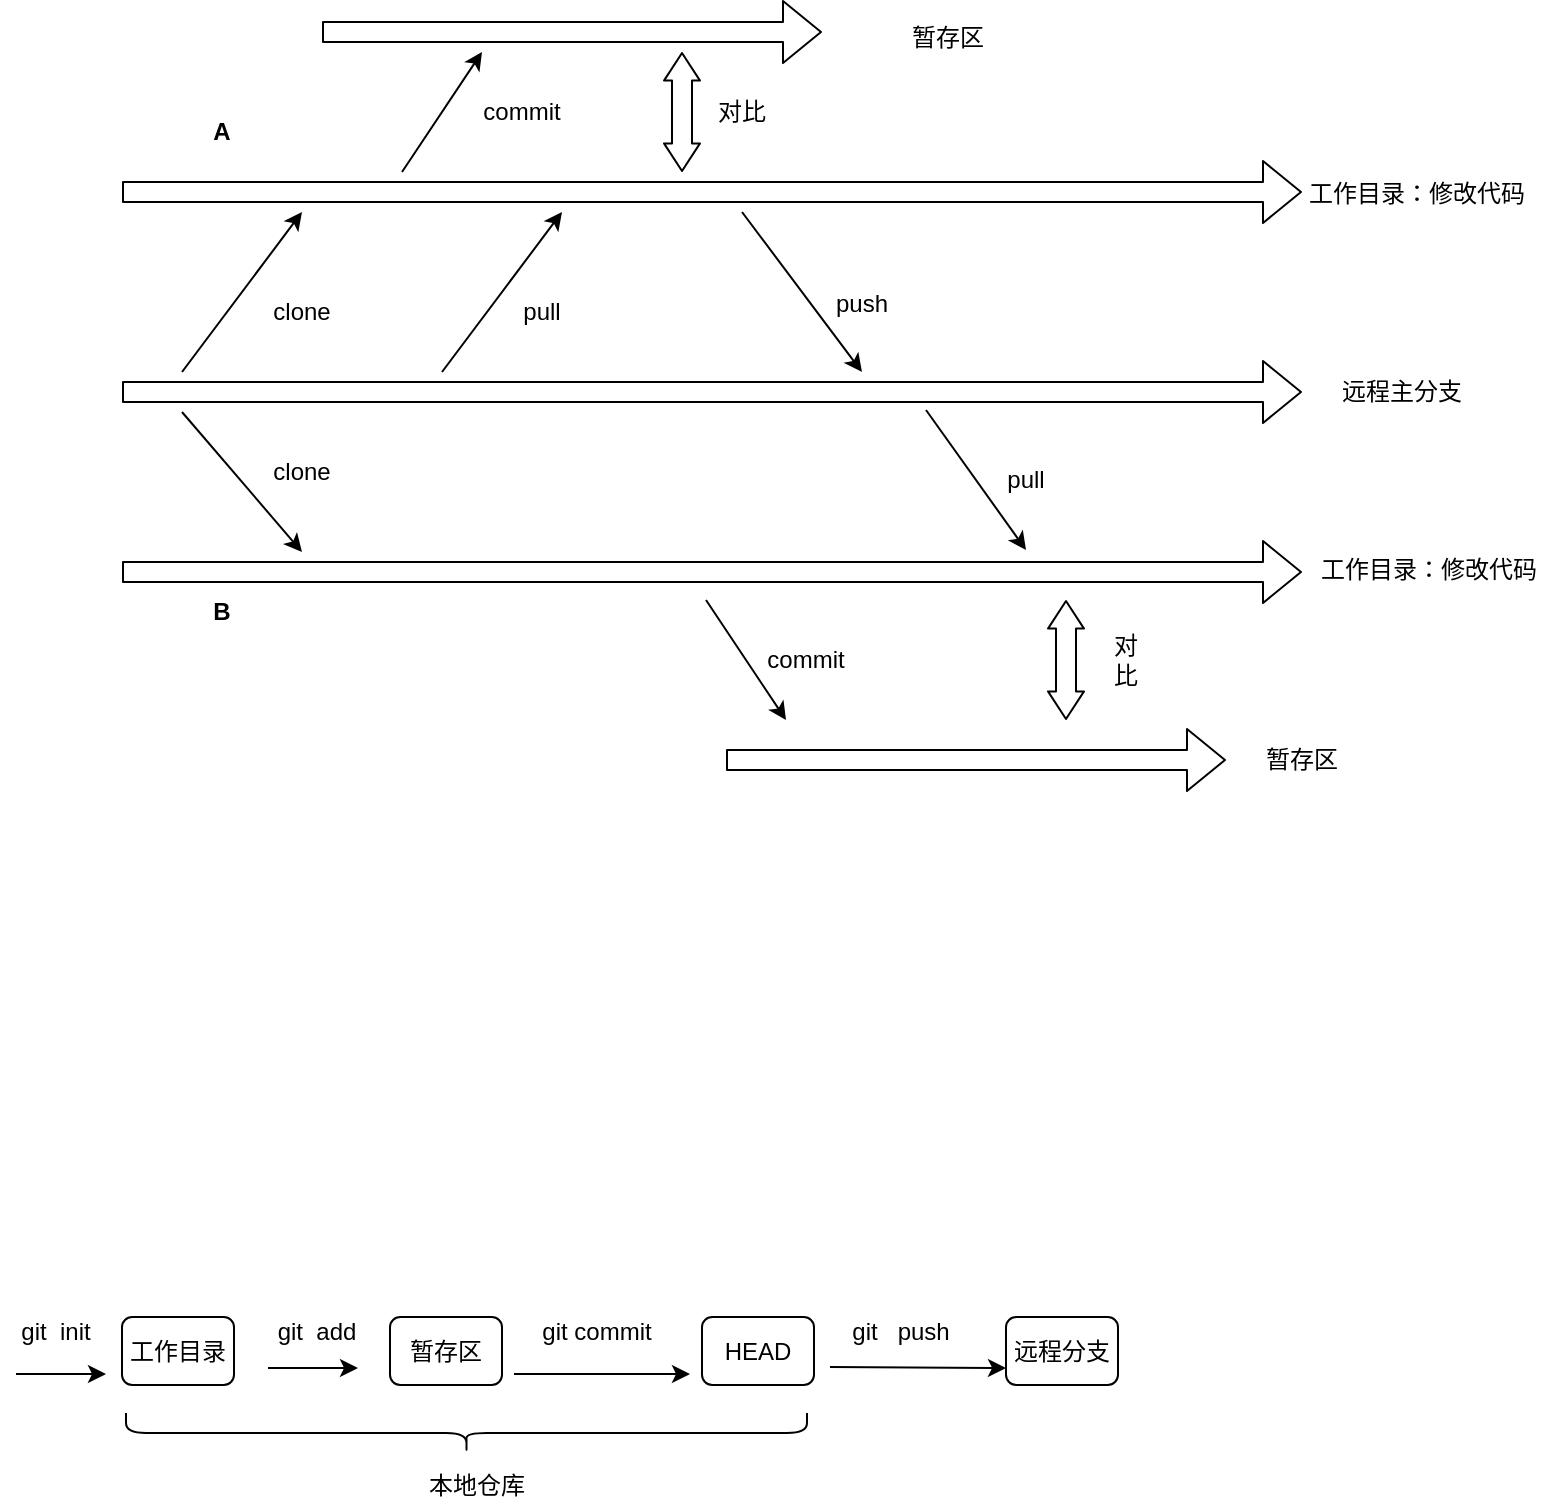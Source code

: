 <mxfile>
    <diagram id="QzhzDY2bnSfZh4QYyFrw" name="第 1 页">
        <mxGraphModel dx="768" dy="903" grid="0" gridSize="10" guides="1" tooltips="1" connect="1" arrows="1" fold="1" page="1" pageScale="1" pageWidth="827" pageHeight="1169" math="0" shadow="0">
            <root>
                <mxCell id="0"/>
                <mxCell id="1" parent="0"/>
                <mxCell id="2" value="" style="shape=flexArrow;endArrow=classic;html=1;" edge="1" parent="1">
                    <mxGeometry width="50" height="50" relative="1" as="geometry">
                        <mxPoint x="110" y="440" as="sourcePoint"/>
                        <mxPoint x="700" y="440" as="targetPoint"/>
                    </mxGeometry>
                </mxCell>
                <mxCell id="3" value="" style="shape=flexArrow;endArrow=classic;html=1;" edge="1" parent="1">
                    <mxGeometry width="50" height="50" relative="1" as="geometry">
                        <mxPoint x="110" y="530" as="sourcePoint"/>
                        <mxPoint x="700" y="530" as="targetPoint"/>
                    </mxGeometry>
                </mxCell>
                <mxCell id="4" value="" style="shape=flexArrow;endArrow=classic;html=1;" edge="1" parent="1">
                    <mxGeometry width="50" height="50" relative="1" as="geometry">
                        <mxPoint x="110" y="340" as="sourcePoint"/>
                        <mxPoint x="700" y="340" as="targetPoint"/>
                    </mxGeometry>
                </mxCell>
                <mxCell id="5" value="" style="endArrow=classic;html=1;" edge="1" parent="1">
                    <mxGeometry width="50" height="50" relative="1" as="geometry">
                        <mxPoint x="140" y="430" as="sourcePoint"/>
                        <mxPoint x="200" y="350" as="targetPoint"/>
                    </mxGeometry>
                </mxCell>
                <mxCell id="6" value="" style="endArrow=classic;html=1;" edge="1" parent="1">
                    <mxGeometry width="50" height="50" relative="1" as="geometry">
                        <mxPoint x="140" y="450" as="sourcePoint"/>
                        <mxPoint x="200" y="520" as="targetPoint"/>
                    </mxGeometry>
                </mxCell>
                <mxCell id="7" value="&lt;b&gt;A&lt;br&gt;&lt;/b&gt;" style="text;html=1;strokeColor=none;fillColor=none;align=center;verticalAlign=middle;whiteSpace=wrap;rounded=0;" vertex="1" parent="1">
                    <mxGeometry x="140" y="300" width="40" height="20" as="geometry"/>
                </mxCell>
                <mxCell id="8" value="&lt;b&gt;B&lt;br&gt;&lt;/b&gt;" style="text;html=1;strokeColor=none;fillColor=none;align=center;verticalAlign=middle;whiteSpace=wrap;rounded=0;" vertex="1" parent="1">
                    <mxGeometry x="140" y="540" width="40" height="20" as="geometry"/>
                </mxCell>
                <mxCell id="10" value="clone" style="text;html=1;strokeColor=none;fillColor=none;align=center;verticalAlign=middle;whiteSpace=wrap;rounded=0;" vertex="1" parent="1">
                    <mxGeometry x="180" y="390" width="40" height="20" as="geometry"/>
                </mxCell>
                <mxCell id="11" value="clone" style="text;html=1;strokeColor=none;fillColor=none;align=center;verticalAlign=middle;whiteSpace=wrap;rounded=0;" vertex="1" parent="1">
                    <mxGeometry x="180" y="470" width="40" height="20" as="geometry"/>
                </mxCell>
                <mxCell id="12" value="" style="endArrow=classic;html=1;" edge="1" parent="1">
                    <mxGeometry width="50" height="50" relative="1" as="geometry">
                        <mxPoint x="420" y="350" as="sourcePoint"/>
                        <mxPoint x="480" y="430" as="targetPoint"/>
                    </mxGeometry>
                </mxCell>
                <mxCell id="13" value="push" style="text;html=1;strokeColor=none;fillColor=none;align=center;verticalAlign=middle;whiteSpace=wrap;rounded=0;" vertex="1" parent="1">
                    <mxGeometry x="460" y="386" width="40" height="20" as="geometry"/>
                </mxCell>
                <mxCell id="17" value="" style="shape=flexArrow;endArrow=classic;html=1;" edge="1" parent="1">
                    <mxGeometry width="50" height="50" relative="1" as="geometry">
                        <mxPoint x="210" y="260" as="sourcePoint"/>
                        <mxPoint x="460" y="260" as="targetPoint"/>
                    </mxGeometry>
                </mxCell>
                <mxCell id="18" value="" style="endArrow=classic;html=1;" edge="1" parent="1">
                    <mxGeometry width="50" height="50" relative="1" as="geometry">
                        <mxPoint x="250" y="330" as="sourcePoint"/>
                        <mxPoint x="290" y="270" as="targetPoint"/>
                    </mxGeometry>
                </mxCell>
                <mxCell id="19" value="commit" style="text;html=1;strokeColor=none;fillColor=none;align=center;verticalAlign=middle;whiteSpace=wrap;rounded=0;" vertex="1" parent="1">
                    <mxGeometry x="290" y="290" width="40" height="20" as="geometry"/>
                </mxCell>
                <mxCell id="22" value="" style="endArrow=classic;html=1;" edge="1" parent="1">
                    <mxGeometry width="50" height="50" relative="1" as="geometry">
                        <mxPoint x="270" y="430" as="sourcePoint"/>
                        <mxPoint x="330" y="350" as="targetPoint"/>
                    </mxGeometry>
                </mxCell>
                <mxCell id="23" value="pull" style="text;html=1;strokeColor=none;fillColor=none;align=center;verticalAlign=middle;whiteSpace=wrap;rounded=0;" vertex="1" parent="1">
                    <mxGeometry x="300" y="390" width="40" height="20" as="geometry"/>
                </mxCell>
                <mxCell id="24" value="" style="shape=flexArrow;endArrow=classic;startArrow=classic;html=1;endWidth=7;endSize=4.27;startWidth=7;startSize=4.27;" edge="1" parent="1">
                    <mxGeometry width="100" height="100" relative="1" as="geometry">
                        <mxPoint x="390" y="330" as="sourcePoint"/>
                        <mxPoint x="390" y="270" as="targetPoint"/>
                    </mxGeometry>
                </mxCell>
                <mxCell id="25" value="对比" style="text;html=1;strokeColor=none;fillColor=none;align=center;verticalAlign=middle;whiteSpace=wrap;rounded=0;" vertex="1" parent="1">
                    <mxGeometry x="400" y="290" width="40" height="20" as="geometry"/>
                </mxCell>
                <mxCell id="27" value="" style="shape=flexArrow;endArrow=classic;html=1;" edge="1" parent="1">
                    <mxGeometry width="50" height="50" relative="1" as="geometry">
                        <mxPoint x="412" y="624" as="sourcePoint"/>
                        <mxPoint x="662" y="624" as="targetPoint"/>
                    </mxGeometry>
                </mxCell>
                <mxCell id="28" value="" style="endArrow=classic;html=1;" edge="1" parent="1">
                    <mxGeometry width="50" height="50" relative="1" as="geometry">
                        <mxPoint x="402" y="544" as="sourcePoint"/>
                        <mxPoint x="442" y="604" as="targetPoint"/>
                    </mxGeometry>
                </mxCell>
                <mxCell id="29" value="commit" style="text;html=1;strokeColor=none;fillColor=none;align=center;verticalAlign=middle;whiteSpace=wrap;rounded=0;direction=north;" vertex="1" parent="1">
                    <mxGeometry x="442" y="554" width="20" height="40" as="geometry"/>
                </mxCell>
                <mxCell id="30" value="" style="shape=flexArrow;endArrow=classic;startArrow=classic;html=1;endWidth=7;endSize=4.27;startWidth=7;startSize=4.27;" edge="1" parent="1">
                    <mxGeometry width="100" height="100" relative="1" as="geometry">
                        <mxPoint x="582" y="544" as="sourcePoint"/>
                        <mxPoint x="582" y="604" as="targetPoint"/>
                    </mxGeometry>
                </mxCell>
                <mxCell id="31" value="对比" style="text;html=1;strokeColor=none;fillColor=none;align=center;verticalAlign=middle;whiteSpace=wrap;rounded=0;direction=north;" vertex="1" parent="1">
                    <mxGeometry x="602" y="554" width="20" height="40" as="geometry"/>
                </mxCell>
                <mxCell id="33" value="" style="endArrow=classic;html=1;" edge="1" parent="1">
                    <mxGeometry width="50" height="50" relative="1" as="geometry">
                        <mxPoint x="512" y="449" as="sourcePoint"/>
                        <mxPoint x="562" y="519" as="targetPoint"/>
                    </mxGeometry>
                </mxCell>
                <mxCell id="34" value="pull" style="text;html=1;strokeColor=none;fillColor=none;align=center;verticalAlign=middle;whiteSpace=wrap;rounded=0;" vertex="1" parent="1">
                    <mxGeometry x="542" y="474" width="40" height="20" as="geometry"/>
                </mxCell>
                <mxCell id="35" value="工作目录：修改代码" style="text;html=1;strokeColor=none;fillColor=none;align=center;verticalAlign=middle;whiteSpace=wrap;rounded=0;" vertex="1" parent="1">
                    <mxGeometry x="694" y="310" width="127" height="62" as="geometry"/>
                </mxCell>
                <mxCell id="38" value="远程主分支" style="text;html=1;strokeColor=none;fillColor=none;align=center;verticalAlign=middle;whiteSpace=wrap;rounded=0;" vertex="1" parent="1">
                    <mxGeometry x="710" y="430" width="80" height="20" as="geometry"/>
                </mxCell>
                <mxCell id="39" value="暂存&lt;span style=&quot;color: rgba(0 , 0 , 0 , 0) ; font-family: monospace ; font-size: 0px&quot;&gt;%3CmxGraphModel%3E%3Croot%3E%3CmxCell%20id%3D%220%22%2F%3E%3CmxCell%20id%3D%221%22%20parent%3D%220%22%2F%3E%3CmxCell%20id%3D%222%22%20value%3D%22%E4%BF%AE%E6%94%B9%E4%BB%A3%E7%A0%81%22%20style%3D%22text%3Bhtml%3D1%3BstrokeColor%3Dnone%3BfillColor%3Dnone%3Balign%3Dcenter%3BverticalAlign%3Dmiddle%3BwhiteSpace%3Dwrap%3Brounded%3D0%3B%22%20vertex%3D%221%22%20parent%3D%221%22%3E%3CmxGeometry%20x%3D%22710%22%20y%3D%22330%22%20width%3D%2260%22%20height%3D%2220%22%20as%3D%22geometry%22%2F%3E%3C%2FmxCell%3E%3C%2Froot%3E%3C%2FmxGraphModel%3E&lt;/span&gt;区" style="text;html=1;strokeColor=none;fillColor=none;align=center;verticalAlign=middle;whiteSpace=wrap;rounded=0;" vertex="1" parent="1">
                    <mxGeometry x="470" y="253" width="106" height="20" as="geometry"/>
                </mxCell>
                <mxCell id="40" value="暂存&lt;span style=&quot;color: rgba(0 , 0 , 0 , 0) ; font-family: monospace ; font-size: 0px&quot;&gt;%3CmxGraphModel%3E%3Croot%3E%3CmxCell%20id%3D%220%22%2F%3E%3CmxCell%20id%3D%221%22%20parent%3D%220%22%2F%3E%3CmxCell%20id%3D%222%22%20value%3D%22%E4%BF%AE%E6%94%B9%E4%BB%A3%E7%A0%81%22%20style%3D%22text%3Bhtml%3D1%3BstrokeColor%3Dnone%3BfillColor%3Dnone%3Balign%3Dcenter%3BverticalAlign%3Dmiddle%3BwhiteSpace%3Dwrap%3Brounded%3D0%3B%22%20vertex%3D%221%22%20parent%3D%221%22%3E%3CmxGeometry%20x%3D%22710%22%20y%3D%22330%22%20width%3D%2260%22%20height%3D%2220%22%20as%3D%22geometry%22%2F%3E%3C%2FmxCell%3E%3C%2Froot%3E%3C%2FmxGraphModel%3E&lt;/span&gt;区" style="text;html=1;strokeColor=none;fillColor=none;align=center;verticalAlign=middle;whiteSpace=wrap;rounded=0;" vertex="1" parent="1">
                    <mxGeometry x="647" y="614" width="106" height="20" as="geometry"/>
                </mxCell>
                <mxCell id="41" value="工作目录：修改代码" style="text;html=1;strokeColor=none;fillColor=none;align=center;verticalAlign=middle;whiteSpace=wrap;rounded=0;" vertex="1" parent="1">
                    <mxGeometry x="700" y="498" width="127" height="62" as="geometry"/>
                </mxCell>
                <mxCell id="43" value="工作目录" style="rounded=1;whiteSpace=wrap;html=1;" vertex="1" parent="1">
                    <mxGeometry x="110" y="902.5" width="56" height="34" as="geometry"/>
                </mxCell>
                <mxCell id="44" value="暂存区" style="rounded=1;whiteSpace=wrap;html=1;" vertex="1" parent="1">
                    <mxGeometry x="244" y="902.5" width="56" height="34" as="geometry"/>
                </mxCell>
                <mxCell id="45" value="HEAD" style="rounded=1;whiteSpace=wrap;html=1;" vertex="1" parent="1">
                    <mxGeometry x="400" y="902.5" width="56" height="34" as="geometry"/>
                </mxCell>
                <mxCell id="54" value="" style="endArrow=classic;html=1;" edge="1" parent="1">
                    <mxGeometry width="50" height="50" relative="1" as="geometry">
                        <mxPoint x="57" y="931" as="sourcePoint"/>
                        <mxPoint x="102" y="931" as="targetPoint"/>
                    </mxGeometry>
                </mxCell>
                <mxCell id="55" value="git&amp;nbsp; init" style="text;html=1;strokeColor=none;fillColor=none;align=center;verticalAlign=middle;whiteSpace=wrap;rounded=0;" vertex="1" parent="1">
                    <mxGeometry x="57" y="899.5" width="40" height="20" as="geometry"/>
                </mxCell>
                <mxCell id="56" value="" style="endArrow=classic;html=1;" edge="1" parent="1">
                    <mxGeometry width="50" height="50" relative="1" as="geometry">
                        <mxPoint x="183" y="928" as="sourcePoint"/>
                        <mxPoint x="228" y="928" as="targetPoint"/>
                    </mxGeometry>
                </mxCell>
                <mxCell id="57" value="git&amp;nbsp; add" style="text;html=1;strokeColor=none;fillColor=none;align=center;verticalAlign=middle;whiteSpace=wrap;rounded=0;" vertex="1" parent="1">
                    <mxGeometry x="183" y="899.5" width="49" height="20" as="geometry"/>
                </mxCell>
                <mxCell id="62" value="" style="endArrow=classic;html=1;" edge="1" parent="1">
                    <mxGeometry width="50" height="50" relative="1" as="geometry">
                        <mxPoint x="306" y="931" as="sourcePoint"/>
                        <mxPoint x="394" y="931" as="targetPoint"/>
                    </mxGeometry>
                </mxCell>
                <mxCell id="63" value="git commit" style="text;html=1;strokeColor=none;fillColor=none;align=center;verticalAlign=middle;whiteSpace=wrap;rounded=0;" vertex="1" parent="1">
                    <mxGeometry x="312" y="899.5" width="71" height="20" as="geometry"/>
                </mxCell>
                <mxCell id="64" value="远程分支" style="rounded=1;whiteSpace=wrap;html=1;" vertex="1" parent="1">
                    <mxGeometry x="552" y="902.5" width="56" height="34" as="geometry"/>
                </mxCell>
                <mxCell id="65" value="" style="endArrow=classic;html=1;entryX=0;entryY=0.75;entryDx=0;entryDy=0;" edge="1" parent="1" target="64">
                    <mxGeometry width="50" height="50" relative="1" as="geometry">
                        <mxPoint x="464" y="927.5" as="sourcePoint"/>
                        <mxPoint x="509" y="927.5" as="targetPoint"/>
                    </mxGeometry>
                </mxCell>
                <mxCell id="66" value="git&amp;nbsp; &amp;nbsp;push" style="text;html=1;strokeColor=none;fillColor=none;align=center;verticalAlign=middle;whiteSpace=wrap;rounded=0;" vertex="1" parent="1">
                    <mxGeometry x="464" y="899.5" width="71" height="20" as="geometry"/>
                </mxCell>
                <mxCell id="67" value="" style="shape=curlyBracket;whiteSpace=wrap;html=1;rounded=1;rotation=-90;" vertex="1" parent="1">
                    <mxGeometry x="272.25" y="790.25" width="20" height="340.5" as="geometry"/>
                </mxCell>
                <mxCell id="68" value="本地仓库" style="text;html=1;strokeColor=none;fillColor=none;align=center;verticalAlign=middle;whiteSpace=wrap;rounded=0;" vertex="1" parent="1">
                    <mxGeometry x="260" y="977" width="54.75" height="20" as="geometry"/>
                </mxCell>
            </root>
        </mxGraphModel>
    </diagram>
</mxfile>